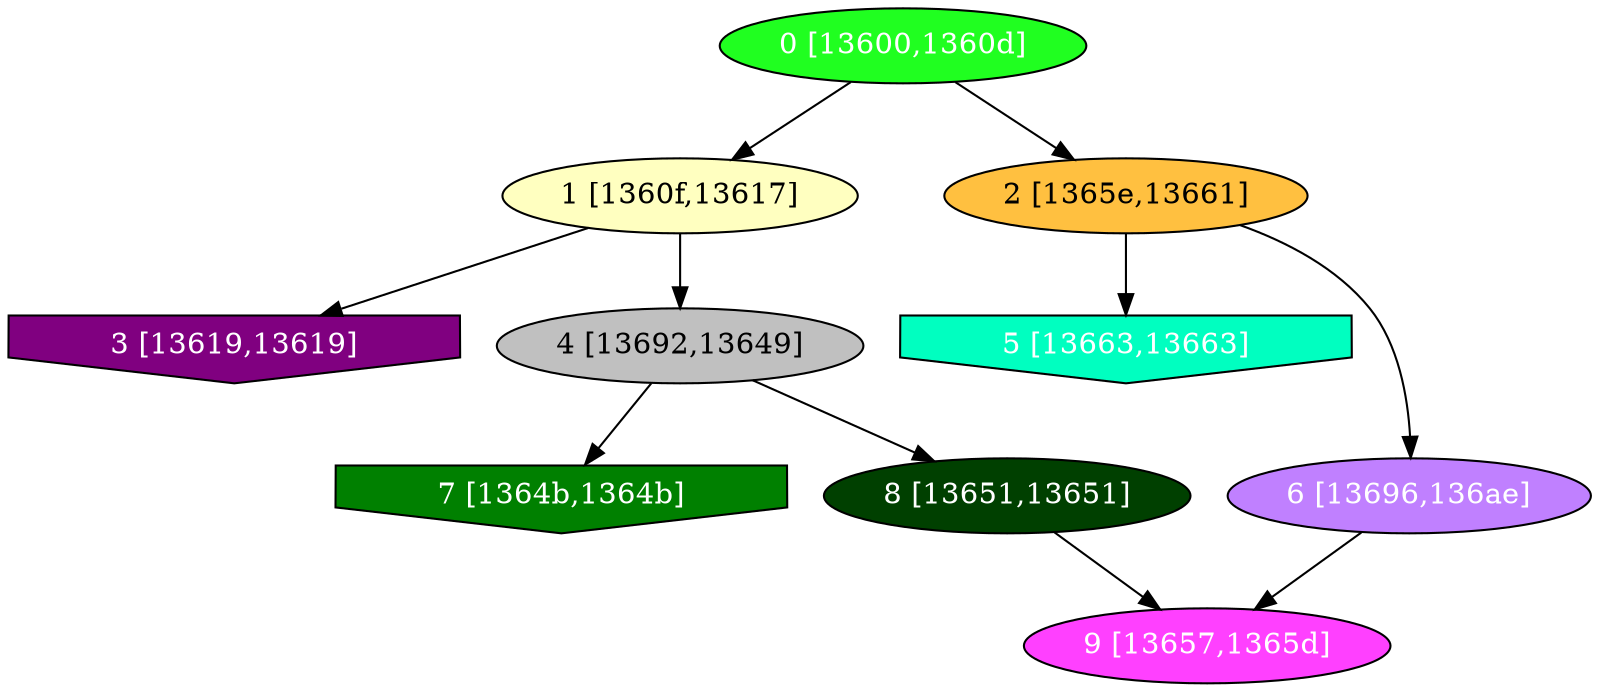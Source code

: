 diGraph libnss3{
	libnss3_0  [style=filled fillcolor="#20FF20" fontcolor="#ffffff" shape=oval label="0 [13600,1360d]"]
	libnss3_1  [style=filled fillcolor="#FFFFC0" fontcolor="#000000" shape=oval label="1 [1360f,13617]"]
	libnss3_2  [style=filled fillcolor="#FFC040" fontcolor="#000000" shape=oval label="2 [1365e,13661]"]
	libnss3_3  [style=filled fillcolor="#800080" fontcolor="#ffffff" shape=invhouse label="3 [13619,13619]"]
	libnss3_4  [style=filled fillcolor="#C0C0C0" fontcolor="#000000" shape=oval label="4 [13692,13649]"]
	libnss3_5  [style=filled fillcolor="#00FFC0" fontcolor="#ffffff" shape=invhouse label="5 [13663,13663]"]
	libnss3_6  [style=filled fillcolor="#C080FF" fontcolor="#ffffff" shape=oval label="6 [13696,136ae]"]
	libnss3_7  [style=filled fillcolor="#008000" fontcolor="#ffffff" shape=invhouse label="7 [1364b,1364b]"]
	libnss3_8  [style=filled fillcolor="#004000" fontcolor="#ffffff" shape=oval label="8 [13651,13651]"]
	libnss3_9  [style=filled fillcolor="#FF40FF" fontcolor="#ffffff" shape=oval label="9 [13657,1365d]"]

	libnss3_0 -> libnss3_1
	libnss3_0 -> libnss3_2
	libnss3_1 -> libnss3_3
	libnss3_1 -> libnss3_4
	libnss3_2 -> libnss3_5
	libnss3_2 -> libnss3_6
	libnss3_4 -> libnss3_7
	libnss3_4 -> libnss3_8
	libnss3_6 -> libnss3_9
	libnss3_8 -> libnss3_9
}